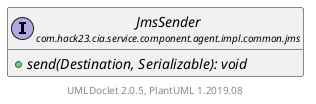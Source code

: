 @startuml
    set namespaceSeparator none
    hide empty fields
    hide empty methods

    interface "<size:14>JmsSender\n<size:10>com.hack23.cia.service.component.agent.impl.common.jms" as com.hack23.cia.service.component.agent.impl.common.jms.JmsSender [[JmsSender.html]] {
        {abstract} +send(Destination, Serializable): void
    }

    center footer UMLDoclet 2.0.5, PlantUML 1.2019.08
@enduml
